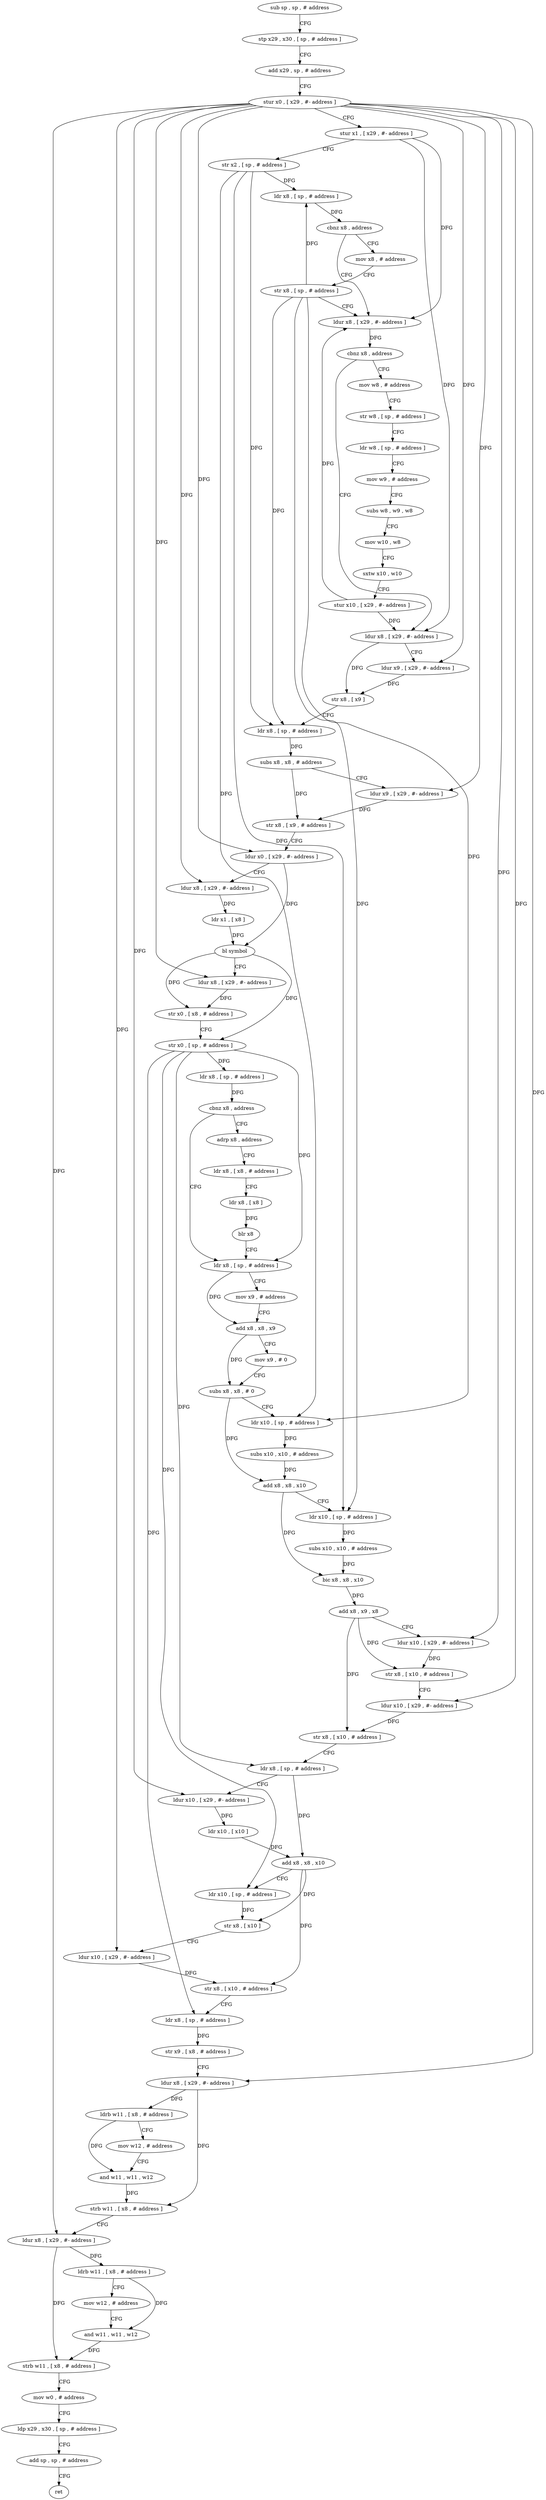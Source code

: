 digraph "func" {
"269736" [label = "sub sp , sp , # address" ]
"269740" [label = "stp x29 , x30 , [ sp , # address ]" ]
"269744" [label = "add x29 , sp , # address" ]
"269748" [label = "stur x0 , [ x29 , #- address ]" ]
"269752" [label = "stur x1 , [ x29 , #- address ]" ]
"269756" [label = "str x2 , [ sp , # address ]" ]
"269760" [label = "ldr x8 , [ sp , # address ]" ]
"269764" [label = "cbnz x8 , address" ]
"269776" [label = "ldur x8 , [ x29 , #- address ]" ]
"269768" [label = "mov x8 , # address" ]
"269780" [label = "cbnz x8 , address" ]
"269816" [label = "ldur x8 , [ x29 , #- address ]" ]
"269784" [label = "mov w8 , # address" ]
"269772" [label = "str x8 , [ sp , # address ]" ]
"269820" [label = "ldur x9 , [ x29 , #- address ]" ]
"269824" [label = "str x8 , [ x9 ]" ]
"269828" [label = "ldr x8 , [ sp , # address ]" ]
"269832" [label = "subs x8 , x8 , # address" ]
"269836" [label = "ldur x9 , [ x29 , #- address ]" ]
"269840" [label = "str x8 , [ x9 , # address ]" ]
"269844" [label = "ldur x0 , [ x29 , #- address ]" ]
"269848" [label = "ldur x8 , [ x29 , #- address ]" ]
"269852" [label = "ldr x1 , [ x8 ]" ]
"269856" [label = "bl symbol" ]
"269860" [label = "ldur x8 , [ x29 , #- address ]" ]
"269864" [label = "str x0 , [ x8 , # address ]" ]
"269868" [label = "str x0 , [ sp , # address ]" ]
"269872" [label = "ldr x8 , [ sp , # address ]" ]
"269876" [label = "cbnz x8 , address" ]
"269896" [label = "ldr x8 , [ sp , # address ]" ]
"269880" [label = "adrp x8 , address" ]
"269788" [label = "str w8 , [ sp , # address ]" ]
"269792" [label = "ldr w8 , [ sp , # address ]" ]
"269796" [label = "mov w9 , # address" ]
"269800" [label = "subs w8 , w9 , w8" ]
"269804" [label = "mov w10 , w8" ]
"269808" [label = "sxtw x10 , w10" ]
"269812" [label = "stur x10 , [ x29 , #- address ]" ]
"269900" [label = "mov x9 , # address" ]
"269904" [label = "add x8 , x8 , x9" ]
"269908" [label = "mov x9 , # 0" ]
"269912" [label = "subs x8 , x8 , # 0" ]
"269916" [label = "ldr x10 , [ sp , # address ]" ]
"269920" [label = "subs x10 , x10 , # address" ]
"269924" [label = "add x8 , x8 , x10" ]
"269928" [label = "ldr x10 , [ sp , # address ]" ]
"269932" [label = "subs x10 , x10 , # address" ]
"269936" [label = "bic x8 , x8 , x10" ]
"269940" [label = "add x8 , x9 , x8" ]
"269944" [label = "ldur x10 , [ x29 , #- address ]" ]
"269948" [label = "str x8 , [ x10 , # address ]" ]
"269952" [label = "ldur x10 , [ x29 , #- address ]" ]
"269956" [label = "str x8 , [ x10 , # address ]" ]
"269960" [label = "ldr x8 , [ sp , # address ]" ]
"269964" [label = "ldur x10 , [ x29 , #- address ]" ]
"269968" [label = "ldr x10 , [ x10 ]" ]
"269972" [label = "add x8 , x8 , x10" ]
"269976" [label = "ldr x10 , [ sp , # address ]" ]
"269980" [label = "str x8 , [ x10 ]" ]
"269984" [label = "ldur x10 , [ x29 , #- address ]" ]
"269988" [label = "str x8 , [ x10 , # address ]" ]
"269992" [label = "ldr x8 , [ sp , # address ]" ]
"269996" [label = "str x9 , [ x8 , # address ]" ]
"270000" [label = "ldur x8 , [ x29 , #- address ]" ]
"270004" [label = "ldrb w11 , [ x8 , # address ]" ]
"270008" [label = "mov w12 , # address" ]
"270012" [label = "and w11 , w11 , w12" ]
"270016" [label = "strb w11 , [ x8 , # address ]" ]
"270020" [label = "ldur x8 , [ x29 , #- address ]" ]
"270024" [label = "ldrb w11 , [ x8 , # address ]" ]
"270028" [label = "mov w12 , # address" ]
"270032" [label = "and w11 , w11 , w12" ]
"270036" [label = "strb w11 , [ x8 , # address ]" ]
"270040" [label = "mov w0 , # address" ]
"270044" [label = "ldp x29 , x30 , [ sp , # address ]" ]
"270048" [label = "add sp , sp , # address" ]
"270052" [label = "ret" ]
"269884" [label = "ldr x8 , [ x8 , # address ]" ]
"269888" [label = "ldr x8 , [ x8 ]" ]
"269892" [label = "blr x8" ]
"269736" -> "269740" [ label = "CFG" ]
"269740" -> "269744" [ label = "CFG" ]
"269744" -> "269748" [ label = "CFG" ]
"269748" -> "269752" [ label = "CFG" ]
"269748" -> "269820" [ label = "DFG" ]
"269748" -> "269836" [ label = "DFG" ]
"269748" -> "269844" [ label = "DFG" ]
"269748" -> "269848" [ label = "DFG" ]
"269748" -> "269860" [ label = "DFG" ]
"269748" -> "269944" [ label = "DFG" ]
"269748" -> "269952" [ label = "DFG" ]
"269748" -> "269964" [ label = "DFG" ]
"269748" -> "269984" [ label = "DFG" ]
"269748" -> "270000" [ label = "DFG" ]
"269748" -> "270020" [ label = "DFG" ]
"269752" -> "269756" [ label = "CFG" ]
"269752" -> "269776" [ label = "DFG" ]
"269752" -> "269816" [ label = "DFG" ]
"269756" -> "269760" [ label = "DFG" ]
"269756" -> "269828" [ label = "DFG" ]
"269756" -> "269916" [ label = "DFG" ]
"269756" -> "269928" [ label = "DFG" ]
"269760" -> "269764" [ label = "DFG" ]
"269764" -> "269776" [ label = "CFG" ]
"269764" -> "269768" [ label = "CFG" ]
"269776" -> "269780" [ label = "DFG" ]
"269768" -> "269772" [ label = "CFG" ]
"269780" -> "269816" [ label = "CFG" ]
"269780" -> "269784" [ label = "CFG" ]
"269816" -> "269820" [ label = "CFG" ]
"269816" -> "269824" [ label = "DFG" ]
"269784" -> "269788" [ label = "CFG" ]
"269772" -> "269776" [ label = "CFG" ]
"269772" -> "269760" [ label = "DFG" ]
"269772" -> "269828" [ label = "DFG" ]
"269772" -> "269916" [ label = "DFG" ]
"269772" -> "269928" [ label = "DFG" ]
"269820" -> "269824" [ label = "DFG" ]
"269824" -> "269828" [ label = "CFG" ]
"269828" -> "269832" [ label = "DFG" ]
"269832" -> "269836" [ label = "CFG" ]
"269832" -> "269840" [ label = "DFG" ]
"269836" -> "269840" [ label = "DFG" ]
"269840" -> "269844" [ label = "CFG" ]
"269844" -> "269848" [ label = "CFG" ]
"269844" -> "269856" [ label = "DFG" ]
"269848" -> "269852" [ label = "DFG" ]
"269852" -> "269856" [ label = "DFG" ]
"269856" -> "269860" [ label = "CFG" ]
"269856" -> "269864" [ label = "DFG" ]
"269856" -> "269868" [ label = "DFG" ]
"269860" -> "269864" [ label = "DFG" ]
"269864" -> "269868" [ label = "CFG" ]
"269868" -> "269872" [ label = "DFG" ]
"269868" -> "269896" [ label = "DFG" ]
"269868" -> "269960" [ label = "DFG" ]
"269868" -> "269976" [ label = "DFG" ]
"269868" -> "269992" [ label = "DFG" ]
"269872" -> "269876" [ label = "DFG" ]
"269876" -> "269896" [ label = "CFG" ]
"269876" -> "269880" [ label = "CFG" ]
"269896" -> "269900" [ label = "CFG" ]
"269896" -> "269904" [ label = "DFG" ]
"269880" -> "269884" [ label = "CFG" ]
"269788" -> "269792" [ label = "CFG" ]
"269792" -> "269796" [ label = "CFG" ]
"269796" -> "269800" [ label = "CFG" ]
"269800" -> "269804" [ label = "CFG" ]
"269804" -> "269808" [ label = "CFG" ]
"269808" -> "269812" [ label = "CFG" ]
"269812" -> "269816" [ label = "DFG" ]
"269812" -> "269776" [ label = "DFG" ]
"269900" -> "269904" [ label = "CFG" ]
"269904" -> "269908" [ label = "CFG" ]
"269904" -> "269912" [ label = "DFG" ]
"269908" -> "269912" [ label = "CFG" ]
"269912" -> "269916" [ label = "CFG" ]
"269912" -> "269924" [ label = "DFG" ]
"269916" -> "269920" [ label = "DFG" ]
"269920" -> "269924" [ label = "DFG" ]
"269924" -> "269928" [ label = "CFG" ]
"269924" -> "269936" [ label = "DFG" ]
"269928" -> "269932" [ label = "DFG" ]
"269932" -> "269936" [ label = "DFG" ]
"269936" -> "269940" [ label = "DFG" ]
"269940" -> "269944" [ label = "CFG" ]
"269940" -> "269948" [ label = "DFG" ]
"269940" -> "269956" [ label = "DFG" ]
"269944" -> "269948" [ label = "DFG" ]
"269948" -> "269952" [ label = "CFG" ]
"269952" -> "269956" [ label = "DFG" ]
"269956" -> "269960" [ label = "CFG" ]
"269960" -> "269964" [ label = "CFG" ]
"269960" -> "269972" [ label = "DFG" ]
"269964" -> "269968" [ label = "DFG" ]
"269968" -> "269972" [ label = "DFG" ]
"269972" -> "269976" [ label = "CFG" ]
"269972" -> "269980" [ label = "DFG" ]
"269972" -> "269988" [ label = "DFG" ]
"269976" -> "269980" [ label = "DFG" ]
"269980" -> "269984" [ label = "CFG" ]
"269984" -> "269988" [ label = "DFG" ]
"269988" -> "269992" [ label = "CFG" ]
"269992" -> "269996" [ label = "DFG" ]
"269996" -> "270000" [ label = "CFG" ]
"270000" -> "270004" [ label = "DFG" ]
"270000" -> "270016" [ label = "DFG" ]
"270004" -> "270008" [ label = "CFG" ]
"270004" -> "270012" [ label = "DFG" ]
"270008" -> "270012" [ label = "CFG" ]
"270012" -> "270016" [ label = "DFG" ]
"270016" -> "270020" [ label = "CFG" ]
"270020" -> "270024" [ label = "DFG" ]
"270020" -> "270036" [ label = "DFG" ]
"270024" -> "270028" [ label = "CFG" ]
"270024" -> "270032" [ label = "DFG" ]
"270028" -> "270032" [ label = "CFG" ]
"270032" -> "270036" [ label = "DFG" ]
"270036" -> "270040" [ label = "CFG" ]
"270040" -> "270044" [ label = "CFG" ]
"270044" -> "270048" [ label = "CFG" ]
"270048" -> "270052" [ label = "CFG" ]
"269884" -> "269888" [ label = "CFG" ]
"269888" -> "269892" [ label = "DFG" ]
"269892" -> "269896" [ label = "CFG" ]
}
